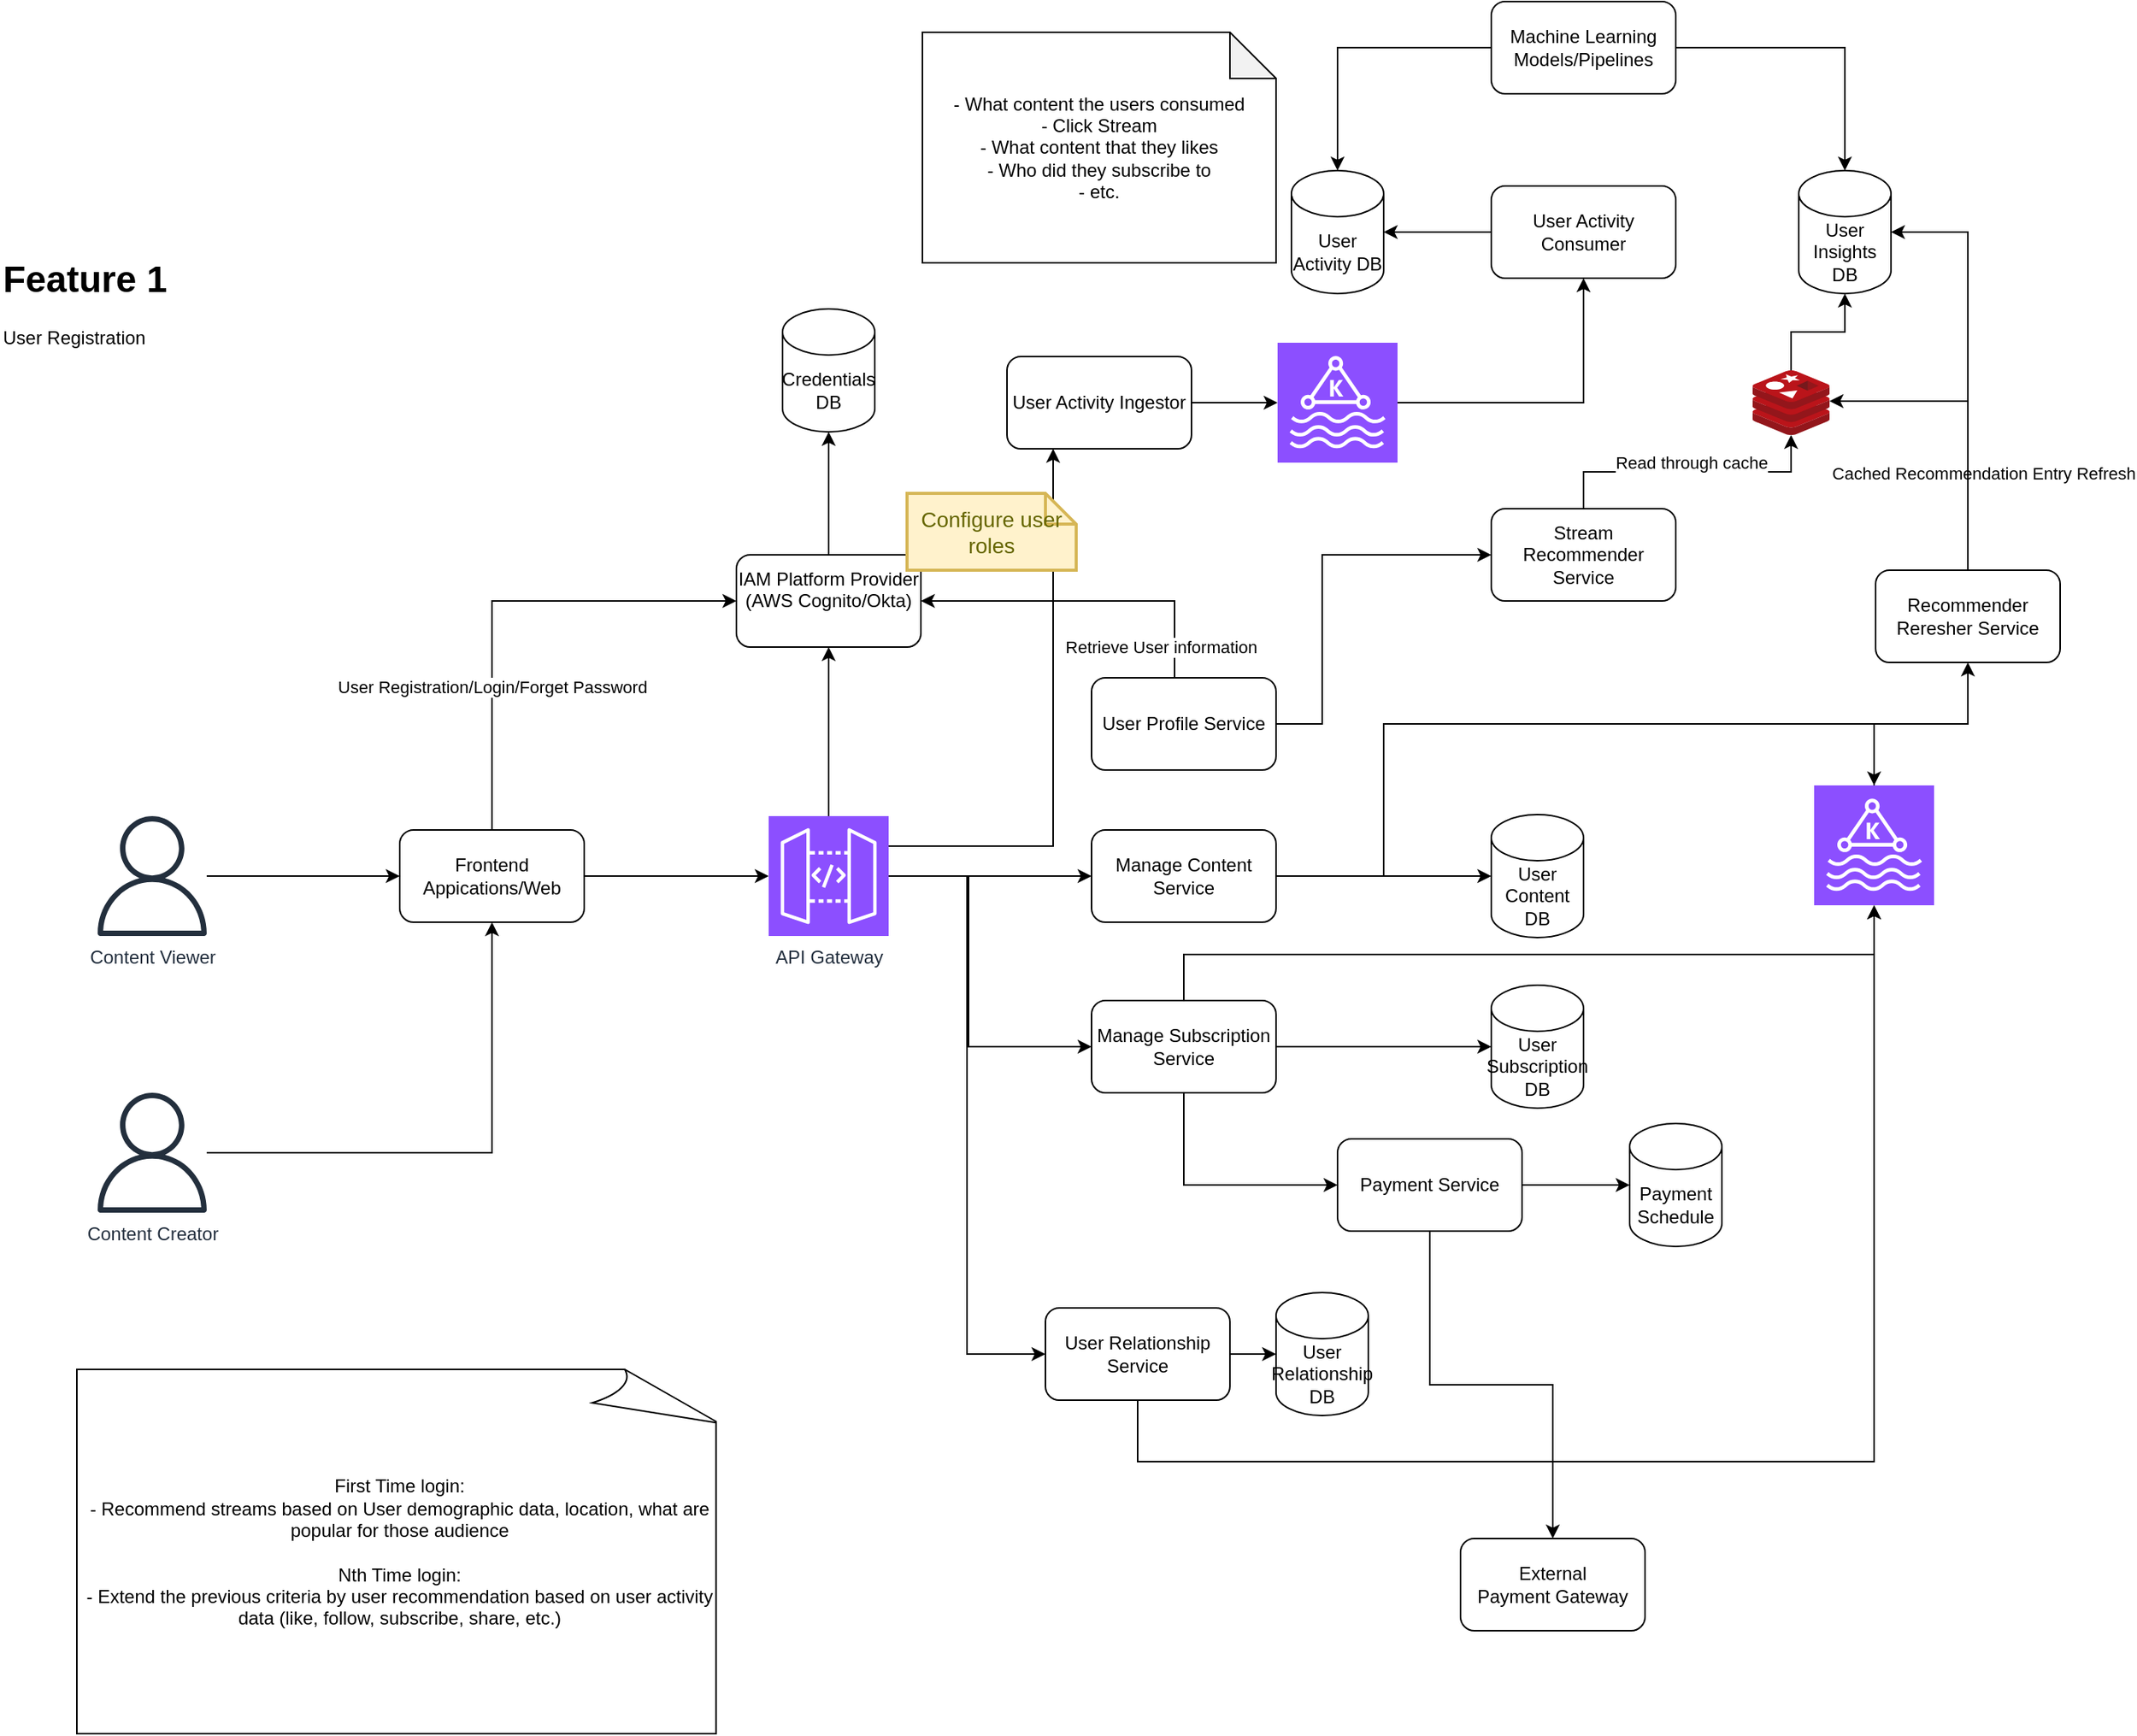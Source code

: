 <mxfile version="24.5.3" type="device">
  <diagram name="Page-1" id="d7Fu7SwxpMkGCOj5jkah">
    <mxGraphModel dx="1459" dy="2015" grid="1" gridSize="10" guides="1" tooltips="1" connect="1" arrows="1" fold="1" page="1" pageScale="1" pageWidth="1169" pageHeight="827" math="0" shadow="0">
      <root>
        <mxCell id="0" />
        <mxCell id="1" parent="0" />
        <mxCell id="F4rRmqgm7zPYYx4MkBIU-1" value="&lt;h1 style=&quot;margin-top: 0px;&quot;&gt;Feature 1&lt;/h1&gt;&lt;p&gt;User Registration&lt;/p&gt;" style="text;html=1;whiteSpace=wrap;overflow=hidden;rounded=0;" parent="1" vertex="1">
          <mxGeometry x="20" y="30" width="180" height="80" as="geometry" />
        </mxCell>
        <mxCell id="F4rRmqgm7zPYYx4MkBIU-5" style="edgeStyle=orthogonalEdgeStyle;rounded=0;orthogonalLoop=1;jettySize=auto;html=1;" parent="1" source="F4rRmqgm7zPYYx4MkBIU-2" target="F4rRmqgm7zPYYx4MkBIU-4" edge="1">
          <mxGeometry relative="1" as="geometry" />
        </mxCell>
        <mxCell id="F4rRmqgm7zPYYx4MkBIU-2" value="Content Viewer" style="sketch=0;outlineConnect=0;fontColor=#232F3E;gradientColor=none;fillColor=#232F3D;strokeColor=none;dashed=0;verticalLabelPosition=bottom;verticalAlign=top;align=center;html=1;fontSize=12;fontStyle=0;aspect=fixed;pointerEvents=1;shape=mxgraph.aws4.user;" parent="1" vertex="1">
          <mxGeometry x="80" y="400" width="78" height="78" as="geometry" />
        </mxCell>
        <mxCell id="F4rRmqgm7zPYYx4MkBIU-8" style="edgeStyle=orthogonalEdgeStyle;rounded=0;orthogonalLoop=1;jettySize=auto;html=1;entryX=0.5;entryY=1;entryDx=0;entryDy=0;" parent="1" source="F4rRmqgm7zPYYx4MkBIU-3" target="F4rRmqgm7zPYYx4MkBIU-7" edge="1">
          <mxGeometry relative="1" as="geometry" />
        </mxCell>
        <mxCell id="F4rRmqgm7zPYYx4MkBIU-23" style="edgeStyle=orthogonalEdgeStyle;rounded=0;orthogonalLoop=1;jettySize=auto;html=1;entryX=0;entryY=0.5;entryDx=0;entryDy=0;" parent="1" source="F4rRmqgm7zPYYx4MkBIU-3" target="F4rRmqgm7zPYYx4MkBIU-22" edge="1">
          <mxGeometry relative="1" as="geometry" />
        </mxCell>
        <mxCell id="F4rRmqgm7zPYYx4MkBIU-29" style="edgeStyle=orthogonalEdgeStyle;rounded=0;orthogonalLoop=1;jettySize=auto;html=1;entryX=0;entryY=0.5;entryDx=0;entryDy=0;" parent="1" source="F4rRmqgm7zPYYx4MkBIU-3" target="F4rRmqgm7zPYYx4MkBIU-26" edge="1">
          <mxGeometry relative="1" as="geometry">
            <Array as="points">
              <mxPoint x="650" y="439" />
              <mxPoint x="650" y="550" />
            </Array>
          </mxGeometry>
        </mxCell>
        <mxCell id="F4rRmqgm7zPYYx4MkBIU-34" style="edgeStyle=orthogonalEdgeStyle;rounded=0;orthogonalLoop=1;jettySize=auto;html=1;entryX=0;entryY=0.5;entryDx=0;entryDy=0;" parent="1" source="F4rRmqgm7zPYYx4MkBIU-3" target="F4rRmqgm7zPYYx4MkBIU-32" edge="1">
          <mxGeometry relative="1" as="geometry" />
        </mxCell>
        <mxCell id="Cm2MxR2_ZGQXVBMsRqpf-3" style="edgeStyle=orthogonalEdgeStyle;rounded=0;orthogonalLoop=1;jettySize=auto;html=1;exitX=1;exitY=0.25;exitDx=0;exitDy=0;exitPerimeter=0;entryX=0.25;entryY=1;entryDx=0;entryDy=0;" parent="1" source="F4rRmqgm7zPYYx4MkBIU-3" target="Cm2MxR2_ZGQXVBMsRqpf-1" edge="1">
          <mxGeometry relative="1" as="geometry" />
        </mxCell>
        <mxCell id="F4rRmqgm7zPYYx4MkBIU-3" value="API Gateway" style="sketch=0;points=[[0,0,0],[0.25,0,0],[0.5,0,0],[0.75,0,0],[1,0,0],[0,1,0],[0.25,1,0],[0.5,1,0],[0.75,1,0],[1,1,0],[0,0.25,0],[0,0.5,0],[0,0.75,0],[1,0.25,0],[1,0.5,0],[1,0.75,0]];outlineConnect=0;fontColor=#232F3E;fillColor=#8C4FFF;strokeColor=#ffffff;dashed=0;verticalLabelPosition=bottom;verticalAlign=top;align=center;html=1;fontSize=12;fontStyle=0;aspect=fixed;shape=mxgraph.aws4.resourceIcon;resIcon=mxgraph.aws4.api_gateway;" parent="1" vertex="1">
          <mxGeometry x="520" y="400" width="78" height="78" as="geometry" />
        </mxCell>
        <mxCell id="F4rRmqgm7zPYYx4MkBIU-6" style="edgeStyle=orthogonalEdgeStyle;rounded=0;orthogonalLoop=1;jettySize=auto;html=1;" parent="1" source="F4rRmqgm7zPYYx4MkBIU-4" target="F4rRmqgm7zPYYx4MkBIU-3" edge="1">
          <mxGeometry relative="1" as="geometry" />
        </mxCell>
        <mxCell id="F4rRmqgm7zPYYx4MkBIU-9" style="edgeStyle=orthogonalEdgeStyle;rounded=0;orthogonalLoop=1;jettySize=auto;html=1;entryX=0;entryY=0.5;entryDx=0;entryDy=0;" parent="1" source="F4rRmqgm7zPYYx4MkBIU-4" target="F4rRmqgm7zPYYx4MkBIU-7" edge="1">
          <mxGeometry relative="1" as="geometry">
            <Array as="points">
              <mxPoint x="340" y="260" />
            </Array>
          </mxGeometry>
        </mxCell>
        <mxCell id="F4rRmqgm7zPYYx4MkBIU-10" value="User Registration/Login/Forget Password" style="edgeLabel;html=1;align=center;verticalAlign=middle;resizable=0;points=[];" parent="F4rRmqgm7zPYYx4MkBIU-9" vertex="1" connectable="0">
          <mxGeometry x="-0.396" relative="1" as="geometry">
            <mxPoint as="offset" />
          </mxGeometry>
        </mxCell>
        <mxCell id="F4rRmqgm7zPYYx4MkBIU-4" value="Frontend Appications/Web" style="rounded=1;whiteSpace=wrap;html=1;" parent="1" vertex="1">
          <mxGeometry x="280" y="409" width="120" height="60" as="geometry" />
        </mxCell>
        <mxCell id="F4rRmqgm7zPYYx4MkBIU-11" style="edgeStyle=orthogonalEdgeStyle;rounded=0;orthogonalLoop=1;jettySize=auto;html=1;" parent="1" source="F4rRmqgm7zPYYx4MkBIU-7" target="F4rRmqgm7zPYYx4MkBIU-12" edge="1">
          <mxGeometry relative="1" as="geometry">
            <mxPoint x="559" y="160" as="targetPoint" />
          </mxGeometry>
        </mxCell>
        <mxCell id="F4rRmqgm7zPYYx4MkBIU-7" value="IAM Platform Provider&lt;br&gt;(AWS Cognito/Okta)&lt;div&gt;&lt;br/&gt;&lt;/div&gt;" style="rounded=1;whiteSpace=wrap;html=1;" parent="1" vertex="1">
          <mxGeometry x="499" y="230" width="120" height="60" as="geometry" />
        </mxCell>
        <mxCell id="F4rRmqgm7zPYYx4MkBIU-12" value="Credentials DB" style="shape=cylinder3;whiteSpace=wrap;html=1;boundedLbl=1;backgroundOutline=1;size=15;" parent="1" vertex="1">
          <mxGeometry x="529" y="70" width="60" height="80" as="geometry" />
        </mxCell>
        <mxCell id="F4rRmqgm7zPYYx4MkBIU-14" style="edgeStyle=orthogonalEdgeStyle;rounded=0;orthogonalLoop=1;jettySize=auto;html=1;entryX=1;entryY=0.5;entryDx=0;entryDy=0;" parent="1" source="F4rRmqgm7zPYYx4MkBIU-13" target="F4rRmqgm7zPYYx4MkBIU-7" edge="1">
          <mxGeometry relative="1" as="geometry">
            <Array as="points">
              <mxPoint x="784" y="260" />
            </Array>
          </mxGeometry>
        </mxCell>
        <mxCell id="F4rRmqgm7zPYYx4MkBIU-15" value="Retrieve User information" style="edgeLabel;html=1;align=center;verticalAlign=middle;resizable=0;points=[];" parent="F4rRmqgm7zPYYx4MkBIU-14" vertex="1" connectable="0">
          <mxGeometry x="0.115" relative="1" as="geometry">
            <mxPoint x="61" y="30" as="offset" />
          </mxGeometry>
        </mxCell>
        <mxCell id="F4rRmqgm7zPYYx4MkBIU-44" style="edgeStyle=orthogonalEdgeStyle;rounded=0;orthogonalLoop=1;jettySize=auto;html=1;entryX=0;entryY=0.5;entryDx=0;entryDy=0;" parent="1" source="F4rRmqgm7zPYYx4MkBIU-13" target="F4rRmqgm7zPYYx4MkBIU-43" edge="1">
          <mxGeometry relative="1" as="geometry">
            <Array as="points">
              <mxPoint x="880" y="340" />
              <mxPoint x="880" y="230" />
            </Array>
          </mxGeometry>
        </mxCell>
        <mxCell id="F4rRmqgm7zPYYx4MkBIU-13" value="User Profile Service" style="rounded=1;whiteSpace=wrap;html=1;" parent="1" vertex="1">
          <mxGeometry x="730" y="310" width="120" height="60" as="geometry" />
        </mxCell>
        <mxCell id="F4rRmqgm7zPYYx4MkBIU-16" value="User Activity DB" style="shape=cylinder3;whiteSpace=wrap;html=1;boundedLbl=1;backgroundOutline=1;size=15;" parent="1" vertex="1">
          <mxGeometry x="860" y="-20" width="60" height="80" as="geometry" />
        </mxCell>
        <mxCell id="F4rRmqgm7zPYYx4MkBIU-18" value="Configure user roles" style="shape=note;strokeWidth=2;fontSize=14;size=20;whiteSpace=wrap;html=1;fillColor=#fff2cc;strokeColor=#d6b656;fontColor=#666600;" parent="1" vertex="1">
          <mxGeometry x="610" y="190" width="110" height="50" as="geometry" />
        </mxCell>
        <mxCell id="F4rRmqgm7zPYYx4MkBIU-20" style="edgeStyle=orthogonalEdgeStyle;rounded=0;orthogonalLoop=1;jettySize=auto;html=1;entryX=0.5;entryY=1;entryDx=0;entryDy=0;" parent="1" source="F4rRmqgm7zPYYx4MkBIU-19" target="F4rRmqgm7zPYYx4MkBIU-4" edge="1">
          <mxGeometry relative="1" as="geometry" />
        </mxCell>
        <mxCell id="F4rRmqgm7zPYYx4MkBIU-19" value="Content Creator" style="sketch=0;outlineConnect=0;fontColor=#232F3E;gradientColor=none;fillColor=#232F3D;strokeColor=none;dashed=0;verticalLabelPosition=bottom;verticalAlign=top;align=center;html=1;fontSize=12;fontStyle=0;aspect=fixed;pointerEvents=1;shape=mxgraph.aws4.user;" parent="1" vertex="1">
          <mxGeometry x="80" y="580" width="78" height="78" as="geometry" />
        </mxCell>
        <mxCell id="F4rRmqgm7zPYYx4MkBIU-25" style="edgeStyle=orthogonalEdgeStyle;rounded=0;orthogonalLoop=1;jettySize=auto;html=1;" parent="1" source="F4rRmqgm7zPYYx4MkBIU-22" target="F4rRmqgm7zPYYx4MkBIU-24" edge="1">
          <mxGeometry relative="1" as="geometry" />
        </mxCell>
        <mxCell id="F4rRmqgm7zPYYx4MkBIU-22" value="Manage Content Service" style="rounded=1;whiteSpace=wrap;html=1;" parent="1" vertex="1">
          <mxGeometry x="730" y="409" width="120" height="60" as="geometry" />
        </mxCell>
        <mxCell id="F4rRmqgm7zPYYx4MkBIU-24" value="User Content DB" style="shape=cylinder3;whiteSpace=wrap;html=1;boundedLbl=1;backgroundOutline=1;size=15;" parent="1" vertex="1">
          <mxGeometry x="990" y="399" width="60" height="80" as="geometry" />
        </mxCell>
        <mxCell id="F4rRmqgm7zPYYx4MkBIU-36" style="edgeStyle=orthogonalEdgeStyle;rounded=0;orthogonalLoop=1;jettySize=auto;html=1;entryX=0;entryY=0.5;entryDx=0;entryDy=0;" parent="1" source="F4rRmqgm7zPYYx4MkBIU-26" target="F4rRmqgm7zPYYx4MkBIU-35" edge="1">
          <mxGeometry relative="1" as="geometry">
            <Array as="points">
              <mxPoint x="790" y="640" />
            </Array>
          </mxGeometry>
        </mxCell>
        <mxCell id="F4rRmqgm7zPYYx4MkBIU-26" value="Manage Subscription Service" style="rounded=1;whiteSpace=wrap;html=1;" parent="1" vertex="1">
          <mxGeometry x="730" y="520" width="120" height="60" as="geometry" />
        </mxCell>
        <mxCell id="F4rRmqgm7zPYYx4MkBIU-27" value="User Subscription DB" style="shape=cylinder3;whiteSpace=wrap;html=1;boundedLbl=1;backgroundOutline=1;size=15;" parent="1" vertex="1">
          <mxGeometry x="990" y="510" width="60" height="80" as="geometry" />
        </mxCell>
        <mxCell id="F4rRmqgm7zPYYx4MkBIU-28" style="edgeStyle=orthogonalEdgeStyle;rounded=0;orthogonalLoop=1;jettySize=auto;html=1;entryX=0;entryY=0.5;entryDx=0;entryDy=0;entryPerimeter=0;" parent="1" source="F4rRmqgm7zPYYx4MkBIU-26" target="F4rRmqgm7zPYYx4MkBIU-27" edge="1">
          <mxGeometry relative="1" as="geometry" />
        </mxCell>
        <mxCell id="F4rRmqgm7zPYYx4MkBIU-31" value="User Relationship DB" style="shape=cylinder3;whiteSpace=wrap;html=1;boundedLbl=1;backgroundOutline=1;size=15;" parent="1" vertex="1">
          <mxGeometry x="850" y="710" width="60" height="80" as="geometry" />
        </mxCell>
        <mxCell id="F4rRmqgm7zPYYx4MkBIU-33" style="edgeStyle=orthogonalEdgeStyle;rounded=0;orthogonalLoop=1;jettySize=auto;html=1;" parent="1" source="F4rRmqgm7zPYYx4MkBIU-32" target="F4rRmqgm7zPYYx4MkBIU-31" edge="1">
          <mxGeometry relative="1" as="geometry" />
        </mxCell>
        <mxCell id="F4rRmqgm7zPYYx4MkBIU-32" value="User Relationship Service" style="rounded=1;whiteSpace=wrap;html=1;" parent="1" vertex="1">
          <mxGeometry x="700" y="720" width="120" height="60" as="geometry" />
        </mxCell>
        <mxCell id="F4rRmqgm7zPYYx4MkBIU-38" style="edgeStyle=orthogonalEdgeStyle;rounded=0;orthogonalLoop=1;jettySize=auto;html=1;" parent="1" source="F4rRmqgm7zPYYx4MkBIU-35" target="F4rRmqgm7zPYYx4MkBIU-37" edge="1">
          <mxGeometry relative="1" as="geometry" />
        </mxCell>
        <mxCell id="F4rRmqgm7zPYYx4MkBIU-39" style="edgeStyle=orthogonalEdgeStyle;rounded=0;orthogonalLoop=1;jettySize=auto;html=1;exitX=0.5;exitY=1;exitDx=0;exitDy=0;" parent="1" source="F4rRmqgm7zPYYx4MkBIU-35" target="F4rRmqgm7zPYYx4MkBIU-40" edge="1">
          <mxGeometry relative="1" as="geometry">
            <mxPoint x="1090" y="740" as="targetPoint" />
          </mxGeometry>
        </mxCell>
        <mxCell id="F4rRmqgm7zPYYx4MkBIU-35" value="Payment Service" style="rounded=1;whiteSpace=wrap;html=1;" parent="1" vertex="1">
          <mxGeometry x="890" y="610" width="120" height="60" as="geometry" />
        </mxCell>
        <mxCell id="F4rRmqgm7zPYYx4MkBIU-37" value="Payment Schedule" style="shape=cylinder3;whiteSpace=wrap;html=1;boundedLbl=1;backgroundOutline=1;size=15;" parent="1" vertex="1">
          <mxGeometry x="1080" y="600" width="60" height="80" as="geometry" />
        </mxCell>
        <mxCell id="F4rRmqgm7zPYYx4MkBIU-40" value="External&lt;br&gt;Payment Gateway" style="rounded=1;whiteSpace=wrap;html=1;" parent="1" vertex="1">
          <mxGeometry x="970" y="870" width="120" height="60" as="geometry" />
        </mxCell>
        <mxCell id="F4rRmqgm7zPYYx4MkBIU-42" value="First Time login:&lt;div&gt;- Recommend streams based on User demographic data, location, what are popular for those audience&lt;/div&gt;&lt;div&gt;&lt;br&gt;&lt;/div&gt;&lt;div&gt;Nth Time login:&lt;/div&gt;&lt;div&gt;- Extend the previous criteria by user recommendation based on user activity data (like, follow, subscribe, share, etc.)&lt;/div&gt;" style="whiteSpace=wrap;html=1;shape=mxgraph.basic.document" parent="1" vertex="1">
          <mxGeometry x="70" y="760" width="420" height="237" as="geometry" />
        </mxCell>
        <mxCell id="F4rRmqgm7zPYYx4MkBIU-43" value="Stream Recommender Service" style="rounded=1;whiteSpace=wrap;html=1;" parent="1" vertex="1">
          <mxGeometry x="990" y="200" width="120" height="60" as="geometry" />
        </mxCell>
        <mxCell id="F4rRmqgm7zPYYx4MkBIU-47" style="edgeStyle=orthogonalEdgeStyle;rounded=0;orthogonalLoop=1;jettySize=auto;html=1;" parent="1" source="F4rRmqgm7zPYYx4MkBIU-46" target="F4rRmqgm7zPYYx4MkBIU-16" edge="1">
          <mxGeometry relative="1" as="geometry" />
        </mxCell>
        <mxCell id="F4rRmqgm7zPYYx4MkBIU-48" style="edgeStyle=orthogonalEdgeStyle;rounded=0;orthogonalLoop=1;jettySize=auto;html=1;" parent="1" source="F4rRmqgm7zPYYx4MkBIU-46" target="F4rRmqgm7zPYYx4MkBIU-49" edge="1">
          <mxGeometry relative="1" as="geometry">
            <mxPoint x="1150" y="40" as="targetPoint" />
          </mxGeometry>
        </mxCell>
        <mxCell id="F4rRmqgm7zPYYx4MkBIU-46" value="Machine Learning Models/Pipelines" style="rounded=1;whiteSpace=wrap;html=1;" parent="1" vertex="1">
          <mxGeometry x="990" y="-130" width="120" height="60" as="geometry" />
        </mxCell>
        <mxCell id="F4rRmqgm7zPYYx4MkBIU-49" value="User Insights DB" style="shape=cylinder3;whiteSpace=wrap;html=1;boundedLbl=1;backgroundOutline=1;size=15;" parent="1" vertex="1">
          <mxGeometry x="1190" y="-20" width="60" height="80" as="geometry" />
        </mxCell>
        <mxCell id="F4rRmqgm7zPYYx4MkBIU-50" style="edgeStyle=orthogonalEdgeStyle;rounded=0;orthogonalLoop=1;jettySize=auto;html=1;exitX=0.5;exitY=0;exitDx=0;exitDy=0;entryX=0.5;entryY=1;entryDx=0;entryDy=0;entryPerimeter=0;" parent="1" source="F4rRmqgm7zPYYx4MkBIU-52" target="F4rRmqgm7zPYYx4MkBIU-49" edge="1">
          <mxGeometry relative="1" as="geometry" />
        </mxCell>
        <mxCell id="F4rRmqgm7zPYYx4MkBIU-51" value="- What content the users consumed&lt;div&gt;- Click Stream&lt;/div&gt;&lt;div&gt;- What content that they likes&lt;/div&gt;&lt;div&gt;- Who did they subscribe to&lt;/div&gt;&lt;div&gt;- etc.&lt;/div&gt;" style="shape=note;whiteSpace=wrap;html=1;backgroundOutline=1;darkOpacity=0.05;" parent="1" vertex="1">
          <mxGeometry x="620" y="-110" width="230" height="150" as="geometry" />
        </mxCell>
        <mxCell id="F4rRmqgm7zPYYx4MkBIU-54" value="" style="edgeStyle=orthogonalEdgeStyle;rounded=0;orthogonalLoop=1;jettySize=auto;html=1;exitX=0.5;exitY=0;exitDx=0;exitDy=0;entryX=0.5;entryY=1;entryDx=0;entryDy=0;entryPerimeter=0;" parent="1" source="F4rRmqgm7zPYYx4MkBIU-43" target="F4rRmqgm7zPYYx4MkBIU-52" edge="1">
          <mxGeometry relative="1" as="geometry">
            <mxPoint x="1050" y="200" as="sourcePoint" />
            <mxPoint x="1220" y="60" as="targetPoint" />
          </mxGeometry>
        </mxCell>
        <mxCell id="F4rRmqgm7zPYYx4MkBIU-55" value="Read through cache" style="edgeLabel;html=1;align=center;verticalAlign=middle;resizable=0;points=[];" parent="F4rRmqgm7zPYYx4MkBIU-54" vertex="1" connectable="0">
          <mxGeometry x="-0.226" relative="1" as="geometry">
            <mxPoint x="23" y="-6" as="offset" />
          </mxGeometry>
        </mxCell>
        <mxCell id="F4rRmqgm7zPYYx4MkBIU-52" value="" style="image;sketch=0;aspect=fixed;html=1;points=[];align=center;fontSize=12;image=img/lib/mscae/Cache_Redis_Product.svg;" parent="1" vertex="1">
          <mxGeometry x="1160" y="110" width="50" height="42" as="geometry" />
        </mxCell>
        <mxCell id="F4rRmqgm7zPYYx4MkBIU-59" style="edgeStyle=orthogonalEdgeStyle;rounded=0;orthogonalLoop=1;jettySize=auto;html=1;entryX=0.5;entryY=1;entryDx=0;entryDy=0;" parent="1" source="F4rRmqgm7zPYYx4MkBIU-56" target="F4rRmqgm7zPYYx4MkBIU-58" edge="1">
          <mxGeometry relative="1" as="geometry" />
        </mxCell>
        <mxCell id="F4rRmqgm7zPYYx4MkBIU-56" value="" style="sketch=0;points=[[0,0,0],[0.25,0,0],[0.5,0,0],[0.75,0,0],[1,0,0],[0,1,0],[0.25,1,0],[0.5,1,0],[0.75,1,0],[1,1,0],[0,0.25,0],[0,0.5,0],[0,0.75,0],[1,0.25,0],[1,0.5,0],[1,0.75,0]];outlineConnect=0;fontColor=#232F3E;fillColor=#8C4FFF;strokeColor=#ffffff;dashed=0;verticalLabelPosition=bottom;verticalAlign=top;align=center;html=1;fontSize=12;fontStyle=0;aspect=fixed;shape=mxgraph.aws4.resourceIcon;resIcon=mxgraph.aws4.managed_streaming_for_kafka;" parent="1" vertex="1">
          <mxGeometry x="1200" y="380" width="78" height="78" as="geometry" />
        </mxCell>
        <mxCell id="F4rRmqgm7zPYYx4MkBIU-57" style="edgeStyle=orthogonalEdgeStyle;rounded=0;orthogonalLoop=1;jettySize=auto;html=1;entryX=0.5;entryY=1;entryDx=0;entryDy=0;entryPerimeter=0;" parent="1" source="F4rRmqgm7zPYYx4MkBIU-26" target="F4rRmqgm7zPYYx4MkBIU-56" edge="1">
          <mxGeometry relative="1" as="geometry">
            <Array as="points">
              <mxPoint x="790" y="490" />
              <mxPoint x="1239" y="490" />
            </Array>
          </mxGeometry>
        </mxCell>
        <mxCell id="F4rRmqgm7zPYYx4MkBIU-58" value="Recommender&lt;br&gt;Reresher Service" style="rounded=1;whiteSpace=wrap;html=1;" parent="1" vertex="1">
          <mxGeometry x="1240" y="240" width="120" height="60" as="geometry" />
        </mxCell>
        <mxCell id="F4rRmqgm7zPYYx4MkBIU-60" style="edgeStyle=orthogonalEdgeStyle;rounded=0;orthogonalLoop=1;jettySize=auto;html=1;entryX=1;entryY=0.5;entryDx=0;entryDy=0;entryPerimeter=0;exitX=0.5;exitY=0;exitDx=0;exitDy=0;" parent="1" source="F4rRmqgm7zPYYx4MkBIU-58" target="F4rRmqgm7zPYYx4MkBIU-49" edge="1">
          <mxGeometry relative="1" as="geometry" />
        </mxCell>
        <mxCell id="F4rRmqgm7zPYYx4MkBIU-61" value="Cached Recommendation Entry Refresh" style="edgeLabel;html=1;align=center;verticalAlign=middle;resizable=0;points=[];" parent="F4rRmqgm7zPYYx4MkBIU-60" vertex="1" connectable="0">
          <mxGeometry x="-0.353" y="-4" relative="1" as="geometry">
            <mxPoint x="6" y="24" as="offset" />
          </mxGeometry>
        </mxCell>
        <mxCell id="F4rRmqgm7zPYYx4MkBIU-62" style="edgeStyle=orthogonalEdgeStyle;rounded=0;orthogonalLoop=1;jettySize=auto;html=1;entryX=0.5;entryY=1;entryDx=0;entryDy=0;entryPerimeter=0;" parent="1" source="F4rRmqgm7zPYYx4MkBIU-32" target="F4rRmqgm7zPYYx4MkBIU-56" edge="1">
          <mxGeometry relative="1" as="geometry">
            <Array as="points">
              <mxPoint x="760" y="820" />
              <mxPoint x="1239" y="820" />
            </Array>
          </mxGeometry>
        </mxCell>
        <mxCell id="F4rRmqgm7zPYYx4MkBIU-63" style="edgeStyle=orthogonalEdgeStyle;rounded=0;orthogonalLoop=1;jettySize=auto;html=1;entryX=0.5;entryY=0;entryDx=0;entryDy=0;entryPerimeter=0;" parent="1" source="F4rRmqgm7zPYYx4MkBIU-22" target="F4rRmqgm7zPYYx4MkBIU-56" edge="1">
          <mxGeometry relative="1" as="geometry">
            <Array as="points">
              <mxPoint x="920" y="439" />
              <mxPoint x="920" y="340" />
              <mxPoint x="1239" y="340" />
            </Array>
          </mxGeometry>
        </mxCell>
        <mxCell id="Cm2MxR2_ZGQXVBMsRqpf-1" value="User Activity Ingestor" style="rounded=1;whiteSpace=wrap;html=1;" parent="1" vertex="1">
          <mxGeometry x="675" y="101" width="120" height="60" as="geometry" />
        </mxCell>
        <mxCell id="Cm2MxR2_ZGQXVBMsRqpf-2" value="" style="sketch=0;points=[[0,0,0],[0.25,0,0],[0.5,0,0],[0.75,0,0],[1,0,0],[0,1,0],[0.25,1,0],[0.5,1,0],[0.75,1,0],[1,1,0],[0,0.25,0],[0,0.5,0],[0,0.75,0],[1,0.25,0],[1,0.5,0],[1,0.75,0]];outlineConnect=0;fontColor=#232F3E;fillColor=#8C4FFF;strokeColor=#ffffff;dashed=0;verticalLabelPosition=bottom;verticalAlign=top;align=center;html=1;fontSize=12;fontStyle=0;aspect=fixed;shape=mxgraph.aws4.resourceIcon;resIcon=mxgraph.aws4.managed_streaming_for_kafka;" parent="1" vertex="1">
          <mxGeometry x="851" y="92" width="78" height="78" as="geometry" />
        </mxCell>
        <mxCell id="Cm2MxR2_ZGQXVBMsRqpf-4" style="edgeStyle=orthogonalEdgeStyle;rounded=0;orthogonalLoop=1;jettySize=auto;html=1;entryX=0;entryY=0.5;entryDx=0;entryDy=0;entryPerimeter=0;" parent="1" source="Cm2MxR2_ZGQXVBMsRqpf-1" target="Cm2MxR2_ZGQXVBMsRqpf-2" edge="1">
          <mxGeometry relative="1" as="geometry" />
        </mxCell>
        <mxCell id="Cm2MxR2_ZGQXVBMsRqpf-7" style="edgeStyle=orthogonalEdgeStyle;rounded=0;orthogonalLoop=1;jettySize=auto;html=1;entryX=0.5;entryY=1;entryDx=0;entryDy=0;" parent="1" source="Cm2MxR2_ZGQXVBMsRqpf-2" target="Cm2MxR2_ZGQXVBMsRqpf-9" edge="1">
          <mxGeometry relative="1" as="geometry" />
        </mxCell>
        <mxCell id="Cm2MxR2_ZGQXVBMsRqpf-8" style="edgeStyle=orthogonalEdgeStyle;rounded=0;orthogonalLoop=1;jettySize=auto;html=1;entryX=1;entryY=0.476;entryDx=0;entryDy=0;entryPerimeter=0;exitX=0.5;exitY=0;exitDx=0;exitDy=0;" parent="1" source="F4rRmqgm7zPYYx4MkBIU-58" target="F4rRmqgm7zPYYx4MkBIU-52" edge="1">
          <mxGeometry relative="1" as="geometry" />
        </mxCell>
        <mxCell id="Cm2MxR2_ZGQXVBMsRqpf-9" value="User Activity Consumer" style="rounded=1;whiteSpace=wrap;html=1;" parent="1" vertex="1">
          <mxGeometry x="990" y="-10" width="120" height="60" as="geometry" />
        </mxCell>
        <mxCell id="Cm2MxR2_ZGQXVBMsRqpf-10" style="edgeStyle=orthogonalEdgeStyle;rounded=0;orthogonalLoop=1;jettySize=auto;html=1;entryX=1;entryY=0.5;entryDx=0;entryDy=0;entryPerimeter=0;" parent="1" source="Cm2MxR2_ZGQXVBMsRqpf-9" target="F4rRmqgm7zPYYx4MkBIU-16" edge="1">
          <mxGeometry relative="1" as="geometry" />
        </mxCell>
      </root>
    </mxGraphModel>
  </diagram>
</mxfile>
